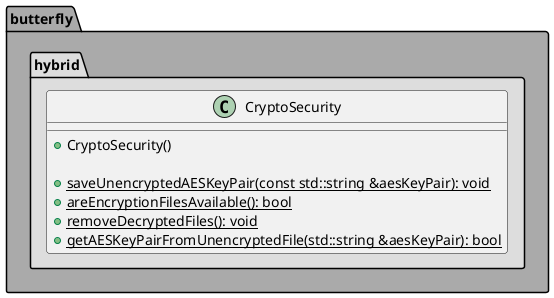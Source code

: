 @startuml
'https://plantuml.com/class-diagram

package butterfly #AAAAAA
{

package hybrid #DDDDDD
{

class CryptoSecurity
{

    + CryptoSecurity()

    + {static} saveUnencryptedAESKeyPair(const std::string &aesKeyPair): void
    + {static} areEncryptionFilesAvailable(): bool
    + {static} removeDecryptedFiles(): void
    + {static} getAESKeyPairFromUnencryptedFile(std::string &aesKeyPair): bool
}

}

}

@enduml